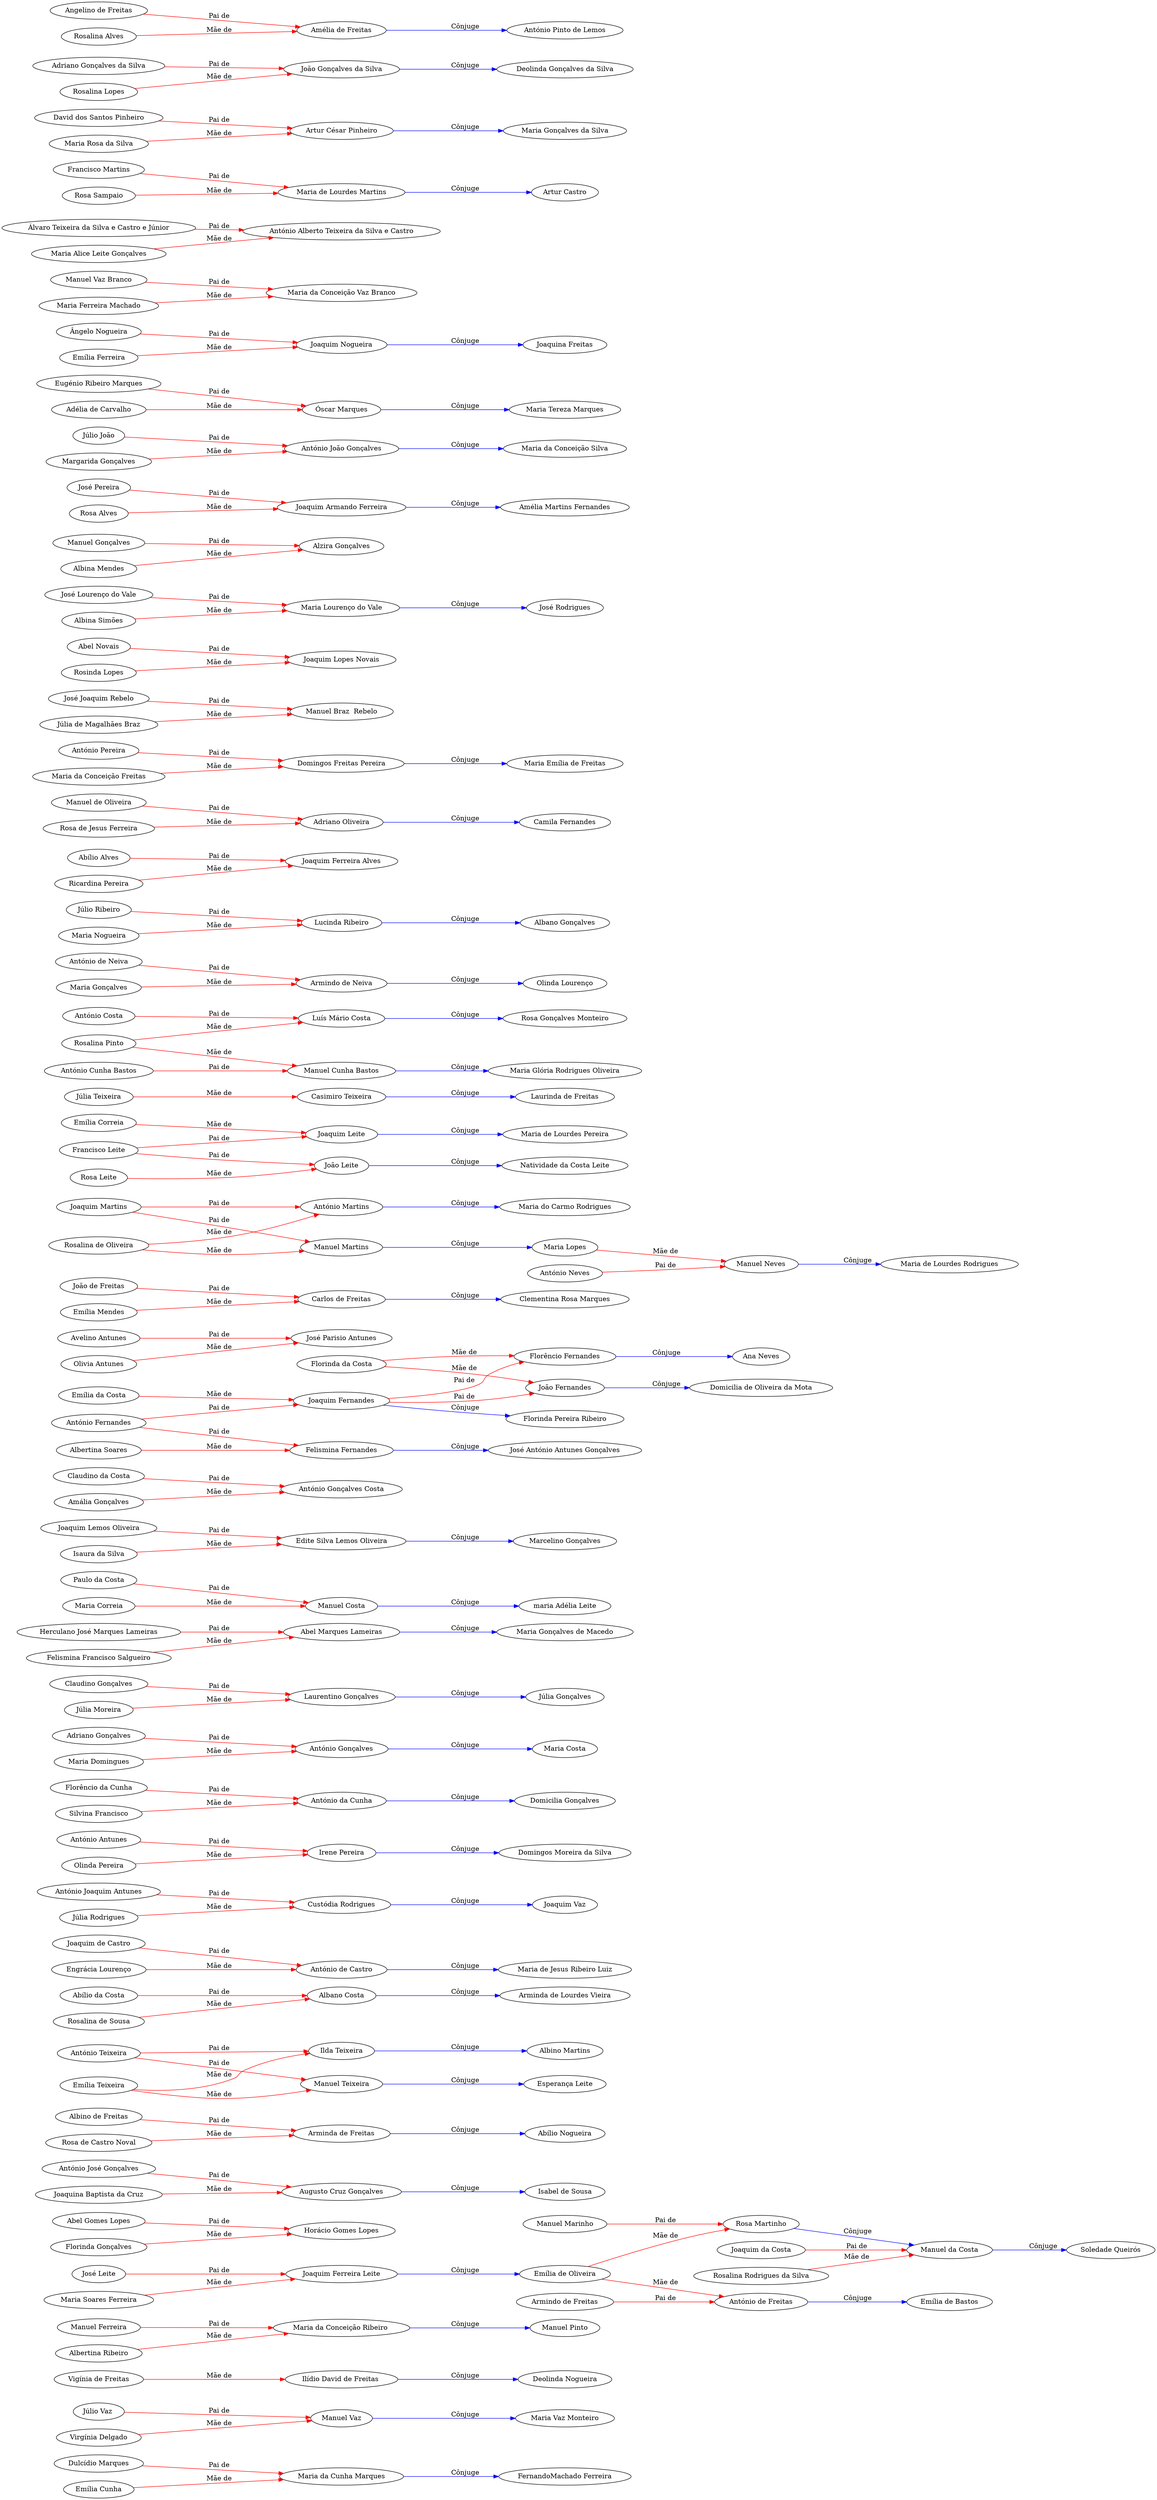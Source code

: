 digraph{
rankdir=LR;
"Dulcídio Marques" -> "Maria da Cunha Marques"[color=red,label=" Pai de "];
"Emília Cunha" -> "Maria da Cunha Marques"[color=red,label=" Mãe de "];
"Maria da Cunha Marques" -> "FernandoMachado Ferreira"[color=blue,label=" Cônjuge"];
"Júlio Vaz " -> "Manuel Vaz"[color=red,label=" Pai de "];
"Virgínia Delgado" -> "Manuel Vaz"[color=red,label=" Mãe de "];
"Manuel Vaz" -> "Maria Vaz Monteiro"[color=blue,label=" Cônjuge"];
"Vigínia de Freitas" -> "Ilídio David de Freitas "[color=red,label=" Mãe de "];
"Ilídio David de Freitas " -> "Deolinda Nogueira"[color=blue,label=" Cônjuge"];
"Manuel Ferreira" -> "Maria da Conceição Ribeiro "[color=red,label=" Pai de "];
"Albertina Ribeiro" -> "Maria da Conceição Ribeiro "[color=red,label=" Mãe de "];
"Maria da Conceição Ribeiro " -> "Manuel Pinto"[color=blue,label=" Cônjuge"];
"Joaquim da Costa" -> "Manuel da Costa"[color=red,label=" Pai de "];
"Rosalina Rodrigues da Silva" -> "Manuel da Costa"[color=red,label=" Mãe de "];
"Manuel da Costa" -> "Soledade Queirós"[color=blue,label=" Cônjuge"];
"Abel Gomes Lopes" -> "Horácio Gomes Lopes"[color=red,label=" Pai de "];
"Florinda Gonçalves" -> "Horácio Gomes Lopes"[color=red,label=" Mãe de "];
"Armindo de Freitas" -> "António de Freitas"[color=red,label=" Pai de "];
"Emília de Oliveira" -> "António de Freitas"[color=red,label=" Mãe de "];
"António de Freitas" -> "Emília de Bastos"[color=blue,label=" Cônjuge"];
"António José Gonçalves" -> "Augusto Cruz Gonçalves"[color=red,label=" Pai de "];
"Joaquina Baptista da Cruz" -> "Augusto Cruz Gonçalves"[color=red,label=" Mãe de "];
"Augusto Cruz Gonçalves" -> "Isabel de Sousa"[color=blue,label=" Cônjuge"];
"Albino de Freitas" -> "Arminda de Freitas"[color=red,label=" Pai de "];
"Rosa de Castro Noval" -> "Arminda de Freitas"[color=red,label=" Mãe de "];
"Arminda de Freitas" -> "Abílio Nogueira"[color=blue,label=" Cônjuge"];
"António Teixeira" -> "Ilda Teixeira"[color=red,label=" Pai de "];
"Emília Teixeira" -> "Ilda Teixeira"[color=red,label=" Mãe de "];
"Ilda Teixeira" -> "Albino Martins"[color=blue,label=" Cônjuge"];
"Abílio da Costa" -> "Albano Costa"[color=red,label=" Pai de "];
"Rosalina de Sousa" -> "Albano Costa"[color=red,label=" Mãe de "];
"Albano Costa" -> "Arminda de Lourdes Vieira"[color=blue,label=" Cônjuge"];
"Joaquim de Castro" -> "António de Castro"[color=red,label=" Pai de "];
"Engrácia Lourenço" -> "António de Castro"[color=red,label=" Mãe de "];
"António de Castro" -> "Maria de Jesus Ribeiro Luiz"[color=blue,label=" Cônjuge"];
"António Joaquim Antunes" -> "Custódia Rodrigues"[color=red,label=" Pai de "];
"Júlia Rodrigues" -> "Custódia Rodrigues"[color=red,label=" Mãe de "];
"Custódia Rodrigues" -> "Joaquim Vaz"[color=blue,label=" Cônjuge"];
"António Antunes" -> "Irene Pereira"[color=red,label=" Pai de "];
"Olinda Pereira" -> "Irene Pereira"[color=red,label=" Mãe de "];
"Irene Pereira" -> "Domingos Moreira da Silva"[color=blue,label=" Cônjuge"];
"Florêncio da Cunha" -> "António da Cunha"[color=red,label=" Pai de "];
"Silvina Francisco" -> "António da Cunha"[color=red,label=" Mãe de "];
"António da Cunha" -> "Domicilia Gonçalves"[color=blue,label=" Cônjuge"];
"Adriano Gonçalves" -> "António Gonçalves"[color=red,label=" Pai de "];
"Maria Domingues" -> "António Gonçalves"[color=red,label=" Mãe de "];
"António Gonçalves" -> "Maria Costa"[color=blue,label=" Cônjuge"];
"Claudino Gonçalves" -> "Laurentino Gonçalves"[color=red,label=" Pai de "];
"Júlia Moreira" -> "Laurentino Gonçalves"[color=red,label=" Mãe de "];
"Laurentino Gonçalves" -> "Júlia Gonçalves"[color=blue,label=" Cônjuge"];
"Herculano José Marques Lameiras" -> "Abel Marques Lameiras"[color=red,label=" Pai de "];
"Felismina Francisco Salgueiro" -> "Abel Marques Lameiras"[color=red,label=" Mãe de "];
"Abel Marques Lameiras" -> "Maria Gonçalves de Macedo"[color=blue,label=" Cônjuge"];
"Paulo da Costa" -> "Manuel Costa"[color=red,label=" Pai de "];
"Maria Correia" -> "Manuel Costa"[color=red,label=" Mãe de "];
"Manuel Costa" -> "maria Adélia Leite"[color=blue,label=" Cônjuge"];
"António Teixeira" -> "Manuel Teixeira"[color=red,label=" Pai de "];
"Emília Teixeira" -> "Manuel Teixeira"[color=red,label=" Mãe de "];
"Manuel Teixeira" -> "Esperança Leite"[color=blue,label=" Cônjuge"];
"Joaquim Lemos Oliveira" -> "Edite Silva Lemos Oliveira"[color=red,label=" Pai de "];
"Isaura da Silva" -> "Edite Silva Lemos Oliveira"[color=red,label=" Mãe de "];
"Edite Silva Lemos Oliveira" -> "Marcelino Gonçalves"[color=blue,label=" Cônjuge"];
"Claudino da Costa" -> "António Gonçalves Costa"[color=red,label=" Pai de "];
"Amália Gonçalves" -> "António Gonçalves Costa"[color=red,label=" Mãe de "];
"José Leite" -> "Joaquim Ferreira Leite"[color=red,label=" Pai de "];
"Maria Soares Ferreira" -> "Joaquim Ferreira Leite"[color=red,label=" Mãe de "];
"Joaquim Ferreira Leite" -> "Emília de Oliveira"[color=blue,label=" Cônjuge"];
"Joaquim Fernandes" -> "Florêncio Fernandes"[color=red,label=" Pai de "];
"Florinda da Costa" -> "Florêncio Fernandes"[color=red,label=" Mãe de "];
"Florêncio Fernandes" -> "Ana Neves"[color=blue,label=" Cônjuge"];
"Avelino Antunes" -> "José Parisio Antunes"[color=red,label=" Pai de "];
"Olivia Antunes" -> "José Parisio Antunes"[color=red,label=" Mãe de "];
"João de Freitas" -> "Carlos de Freitas"[color=red,label=" Pai de "];
"Emília Mendes" -> "Carlos de Freitas"[color=red,label=" Mãe de "];
"Carlos de Freitas" -> "Clementina Rosa Marques"[color=blue,label=" Cônjuge"];
"Joaquim Martins" -> "António Martins"[color=red,label=" Pai de "];
"Rosalina de Oliveira" -> "António Martins"[color=red,label=" Mãe de "];
"António Martins" -> "Maria do Carmo Rodrigues"[color=blue,label=" Cônjuge"];
"Joaquim Martins" -> "Manuel Martins"[color=red,label=" Pai de "];
"Rosalina de Oliveira" -> "Manuel Martins"[color=red,label=" Mãe de "];
"Manuel Martins" -> "Maria Lopes"[color=blue,label=" Cônjuge"];
"Francisco Leite" -> "Joaquim Leite"[color=red,label=" Pai de "];
"Emília Correia" -> "Joaquim Leite"[color=red,label=" Mãe de "];
"Joaquim Leite" -> "Maria de Lourdes Pereira"[color=blue,label=" Cônjuge"];
"Manuel Marinho" -> "Rosa Martinho"[color=red,label=" Pai de "];
"Emília de Oliveira" -> "Rosa Martinho"[color=red,label=" Mãe de "];
"Rosa Martinho" -> "Manuel da Costa"[color=blue,label=" Cônjuge"];
"Júlia Teixeira" -> "Casimiro Teixeira"[color=red,label=" Mãe de "];
"Casimiro Teixeira" -> "Laurinda de Freitas"[color=blue,label=" Cônjuge"];
"António Fernandes" -> "Joaquim Fernandes"[color=red,label=" Pai de "];
"Emília da Costa" -> "Joaquim Fernandes"[color=red,label=" Mãe de "];
"Joaquim Fernandes" -> "Florinda Pereira Ribeiro"[color=blue,label=" Cônjuge"];
"António Costa" -> "Luís Mário Costa"[color=red,label=" Pai de "];
"Rosalina Pinto" -> "Luís Mário Costa"[color=red,label=" Mãe de "];
"Luís Mário Costa" -> "Rosa Gonçalves Monteiro"[color=blue,label=" Cônjuge"];
"António de Neiva" -> "Armindo de Neiva"[color=red,label=" Pai de "];
"Maria Gonçalves" -> "Armindo de Neiva"[color=red,label=" Mãe de "];
"Armindo de Neiva" -> "Olinda Lourenço"[color=blue,label=" Cônjuge"];
"Júlio Ribeiro" -> "Lucinda Ribeiro"[color=red,label=" Pai de "];
"Maria Nogueira" -> "Lucinda Ribeiro"[color=red,label=" Mãe de "];
"Lucinda Ribeiro" -> "Albano Gonçalves"[color=blue,label=" Cônjuge"];
"Abílio Alves" -> "Joaquim Ferreira Alves"[color=red,label=" Pai de "];
"Ricardina Pereira" -> "Joaquim Ferreira Alves"[color=red,label=" Mãe de "];
"Manuel de Oliveira" -> "Adriano Oliveira"[color=red,label=" Pai de "];
"Rosa de Jesus Ferreira" -> "Adriano Oliveira"[color=red,label=" Mãe de "];
"Adriano Oliveira" -> "Camila Fernandes"[color=blue,label=" Cônjuge"];
"António Pereira" -> "Domingos Freitas Pereira"[color=red,label=" Pai de "];
"Maria da Conceição Freitas" -> "Domingos Freitas Pereira"[color=red,label=" Mãe de "];
"Domingos Freitas Pereira" -> "Maria Emília de Freitas"[color=blue,label=" Cônjuge"];
"José Joaquim Rebelo" -> "Manuel Braz  Rebelo"[color=red,label=" Pai de "];
"Júlia de Magalhães Braz" -> "Manuel Braz  Rebelo"[color=red,label=" Mãe de "];
"Abel Novais" -> "Joaquim Lopes Novais"[color=red,label=" Pai de "];
"Rosinda Lopes" -> "Joaquim Lopes Novais"[color=red,label=" Mãe de "];
"Joaquim Fernandes" -> "João Fernandes"[color=red,label=" Pai de "];
"Florinda da Costa" -> "João Fernandes"[color=red,label=" Mãe de "];
"João Fernandes" -> "Domicilia de Oliveira da Mota"[color=blue,label=" Cônjuge"];
"António Neves" -> "Manuel Neves"[color=red,label=" Pai de "];
"Maria Lopes" -> "Manuel Neves"[color=red,label=" Mãe de "];
"Manuel Neves" -> "Maria de Lourdes Rodrigues"[color=blue,label=" Cônjuge"];
"José Lourenço do Vale" -> "Maria Lourenço do Vale"[color=red,label=" Pai de "];
"Albina Simões" -> "Maria Lourenço do Vale"[color=red,label=" Mãe de "];
"Maria Lourenço do Vale" -> "José Rodrigues"[color=blue,label=" Cônjuge"];
"António Cunha Bastos" -> "Manuel Cunha Bastos"[color=red,label=" Pai de "];
"Rosalina Pinto" -> "Manuel Cunha Bastos"[color=red,label=" Mãe de "];
"Manuel Cunha Bastos" -> "Maria Glória Rodrigues Oliveira"[color=blue,label=" Cônjuge"];
"Manuel Gonçalves" -> "Alzira Gonçalves"[color=red,label=" Pai de "];
"Albina Mendes" -> "Alzira Gonçalves"[color=red,label=" Mãe de "];
"José Pereira" -> "Joaquim Armando Ferreira"[color=red,label=" Pai de "];
"Rosa Alves" -> "Joaquim Armando Ferreira"[color=red,label=" Mãe de "];
"Joaquim Armando Ferreira" -> "Amélia Martins Fernandes"[color=blue,label=" Cônjuge"];
"Júlio João" -> "António João Gonçalves"[color=red,label=" Pai de "];
"Margarida Gonçalves" -> "António João Gonçalves"[color=red,label=" Mãe de "];
"António João Gonçalves" -> "Maria da Conceição Silva"[color=blue,label=" Cônjuge"];
"Eugénio Ribeiro Marques" -> "Óscar Marques"[color=red,label=" Pai de "];
"Adélia de Carvalho" -> "Óscar Marques"[color=red,label=" Mãe de "];
"Óscar Marques" -> "Maria Tereza Marques"[color=blue,label=" Cônjuge"];
"António Fernandes" -> "Felismina Fernandes"[color=red,label=" Pai de "];
"Albertina Soares" -> "Felismina Fernandes"[color=red,label=" Mãe de "];
"Felismina Fernandes" -> "José António Antunes Gonçalves"[color=blue,label=" Cônjuge"];
"Ângelo Nogueira" -> "Joaquim Nogueira"[color=red,label=" Pai de "];
"Emília Ferreira" -> "Joaquim Nogueira"[color=red,label=" Mãe de "];
"Joaquim Nogueira" -> "Joaquina Freitas"[color=blue,label=" Cônjuge"];
"Manuel Vaz Branco" -> "Maria da Conceição Vaz Branco"[color=red,label=" Pai de "];
"Maria Ferreira Machado" -> "Maria da Conceição Vaz Branco"[color=red,label=" Mãe de "];
"Francisco Leite" -> "João Leite"[color=red,label=" Pai de "];
"Rosa Leite" -> "João Leite"[color=red,label=" Mãe de "];
"João Leite" -> "Natividade da Costa Leite"[color=blue,label=" Cônjuge"];
"Álvaro Teixeira da Silva e Castro e Júnior" -> "António Alberto Teixeira da Silva e Castro"[color=red,label=" Pai de "];
"Maria Alice Leite Gonçalves" -> "António Alberto Teixeira da Silva e Castro"[color=red,label=" Mãe de "];
"Francisco Martins" -> "Maria de Lourdes Martins"[color=red,label=" Pai de "];
"Rosa Sampaio" -> "Maria de Lourdes Martins"[color=red,label=" Mãe de "];
"Maria de Lourdes Martins" -> "Artur Castro"[color=blue,label=" Cônjuge"];
"David dos Santos Pinheiro" -> "Artur César Pinheiro"[color=red,label=" Pai de "];
"Maria Rosa da Silva" -> "Artur César Pinheiro"[color=red,label=" Mãe de "];
"Artur César Pinheiro" -> "Maria Gonçalves da Silva"[color=blue,label=" Cônjuge"];
"Adriano Gonçalves da Silva" -> "João Gonçalves da Silva"[color=red,label=" Pai de "];
"Rosalina Lopes" -> "João Gonçalves da Silva"[color=red,label=" Mãe de "];
"João Gonçalves da Silva" -> "Deolinda Gonçalves da Silva"[color=blue,label=" Cônjuge"];
"Angelino de Freitas" -> "Amélia de Freitas"[color=red,label=" Pai de "];
"Rosalina Alves" -> "Amélia de Freitas"[color=red,label=" Mãe de "];
"Amélia de Freitas" -> "António Pinto de Lemos"[color=blue,label=" Cônjuge"];
}
